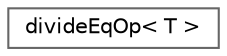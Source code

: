 digraph "Graphical Class Hierarchy"
{
 // LATEX_PDF_SIZE
  bgcolor="transparent";
  edge [fontname=Helvetica,fontsize=10,labelfontname=Helvetica,labelfontsize=10];
  node [fontname=Helvetica,fontsize=10,shape=box,height=0.2,width=0.4];
  rankdir="LR";
  Node0 [id="Node000000",label="divideEqOp\< T \>",height=0.2,width=0.4,color="grey40", fillcolor="white", style="filled",URL="$structFoam_1_1divideEqOp.html",tooltip=" "];
}
